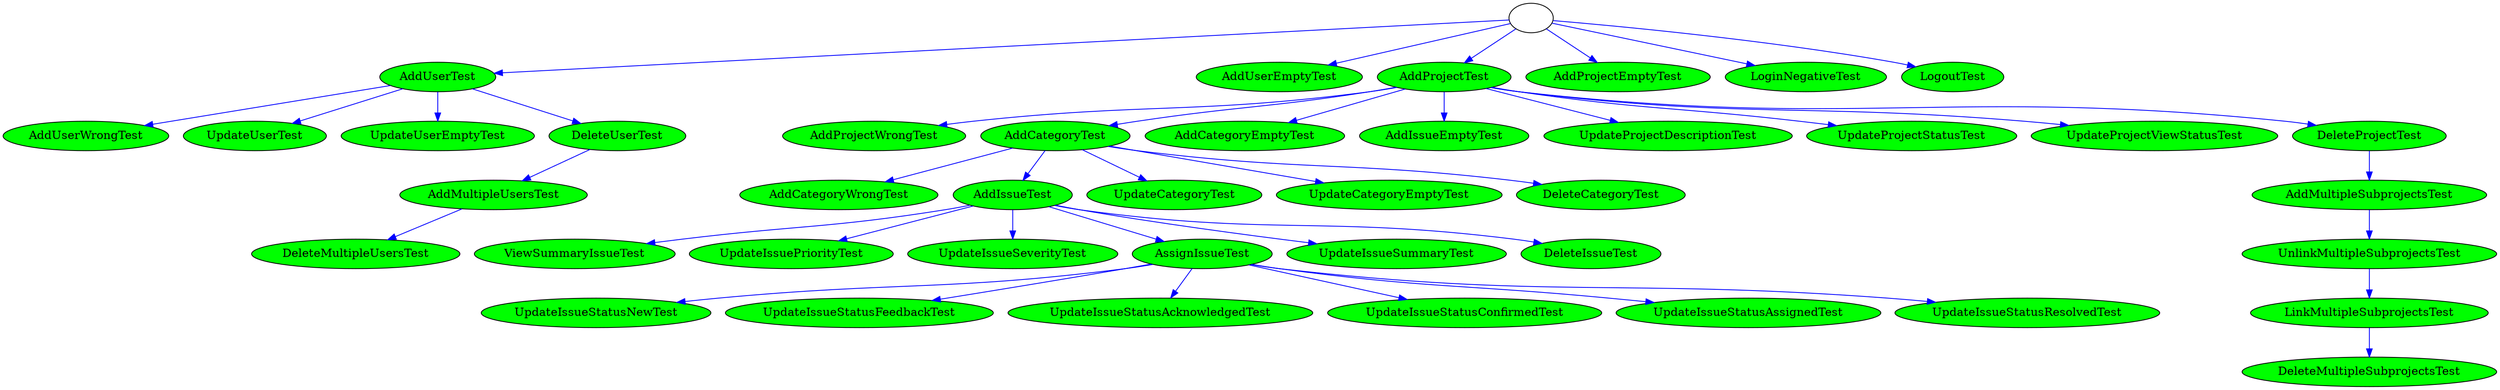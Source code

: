 strict digraph G {
root_925284253 [ label="" color = "black" ];
AddUserTest_1500687265 [ label="AddUserTest"fillcolor="green" style="filled" fontcolor="black" ];
AddUserEmptyTest_816631564 [ label="AddUserEmptyTest"fillcolor="green" style="filled" fontcolor="black" ];
AddProjectTest_1197388394 [ label="AddProjectTest"fillcolor="green" style="filled" fontcolor="black" ];
AddProjectEmptyTest_1438232987 [ label="AddProjectEmptyTest"fillcolor="green" style="filled" fontcolor="black" ];
LoginNegativeTest_308330286 [ label="LoginNegativeTest"fillcolor="green" style="filled" fontcolor="black" ];
LogoutTest_995209981 [ label="LogoutTest"fillcolor="green" style="filled" fontcolor="black" ];
AddUserWrongTest_508251021 [ label="AddUserWrongTest"fillcolor="green" style="filled" fontcolor="black" ];
UpdateUserTest_981193868 [ label="UpdateUserTest"fillcolor="green" style="filled" fontcolor="black" ];
UpdateUserEmptyTest_1166141968 [ label="UpdateUserEmptyTest"fillcolor="green" style="filled" fontcolor="black" ];
DeleteUserTest_744025993 [ label="DeleteUserTest"fillcolor="green" style="filled" fontcolor="black" ];
AddProjectWrongTest_1433151315 [ label="AddProjectWrongTest"fillcolor="green" style="filled" fontcolor="black" ];
AddCategoryTest_470310101 [ label="AddCategoryTest"fillcolor="green" style="filled" fontcolor="black" ];
AddCategoryEmptyTest_1262576930 [ label="AddCategoryEmptyTest"fillcolor="green" style="filled" fontcolor="black" ];
AddIssueEmptyTest_1483970681 [ label="AddIssueEmptyTest"fillcolor="green" style="filled" fontcolor="black" ];
UpdateProjectDescriptionTest_781508690 [ label="UpdateProjectDescriptionTest"fillcolor="green" style="filled" fontcolor="black" ];
UpdateProjectStatusTest_231020039 [ label="UpdateProjectStatusTest"fillcolor="green" style="filled" fontcolor="black" ];
UpdateProjectViewStatusTest_348409195 [ label="UpdateProjectViewStatusTest"fillcolor="green" style="filled" fontcolor="black" ];
DeleteProjectTest_880121547 [ label="DeleteProjectTest"fillcolor="green" style="filled" fontcolor="black" ];
AddMultipleUsersTest_1192431023 [ label="AddMultipleUsersTest"fillcolor="green" style="filled" fontcolor="black" ];
AddCategoryWrongTest_1582092338 [ label="AddCategoryWrongTest"fillcolor="green" style="filled" fontcolor="black" ];
AddIssueTest_1555695894 [ label="AddIssueTest"fillcolor="green" style="filled" fontcolor="black" ];
UpdateCategoryTest_623532021 [ label="UpdateCategoryTest"fillcolor="green" style="filled" fontcolor="black" ];
UpdateCategoryEmptyTest_1041529773 [ label="UpdateCategoryEmptyTest"fillcolor="green" style="filled" fontcolor="black" ];
DeleteCategoryTest_1414492627 [ label="DeleteCategoryTest"fillcolor="green" style="filled" fontcolor="black" ];
AddMultipleSubprojectsTest_1152141601 [ label="AddMultipleSubprojectsTest"fillcolor="green" style="filled" fontcolor="black" ];
DeleteMultipleUsersTest_735374742 [ label="DeleteMultipleUsersTest"fillcolor="green" style="filled" fontcolor="black" ];
ViewSummaryIssueTest_988890860 [ label="ViewSummaryIssueTest"fillcolor="green" style="filled" fontcolor="black" ];
UpdateIssuePriorityTest_196758319 [ label="UpdateIssuePriorityTest"fillcolor="green" style="filled" fontcolor="black" ];
UpdateIssueSeverityTest_667074023 [ label="UpdateIssueSeverityTest"fillcolor="green" style="filled" fontcolor="black" ];
AssignIssueTest_767919175 [ label="AssignIssueTest"fillcolor="green" style="filled" fontcolor="black" ];
UpdateIssueSummaryTest_27528311 [ label="UpdateIssueSummaryTest"fillcolor="green" style="filled" fontcolor="black" ];
DeleteIssueTest_1531284392 [ label="DeleteIssueTest"fillcolor="green" style="filled" fontcolor="black" ];
UnlinkMultipleSubprojectsTest_388451804 [ label="UnlinkMultipleSubprojectsTest"fillcolor="green" style="filled" fontcolor="black" ];
UpdateIssueStatusNewTest_703418536 [ label="UpdateIssueStatusNewTest"fillcolor="green" style="filled" fontcolor="black" ];
UpdateIssueStatusFeedbackTest_1793659792 [ label="UpdateIssueStatusFeedbackTest"fillcolor="green" style="filled" fontcolor="black" ];
UpdateIssueStatusAcknowledgedTest_1592724718 [ label="UpdateIssueStatusAcknowledgedTest"fillcolor="green" style="filled" fontcolor="black" ];
UpdateIssueStatusConfirmedTest_1093865212 [ label="UpdateIssueStatusConfirmedTest"fillcolor="green" style="filled" fontcolor="black" ];
UpdateIssueStatusAssignedTest_897217622 [ label="UpdateIssueStatusAssignedTest"fillcolor="green" style="filled" fontcolor="black" ];
UpdateIssueStatusResolvedTest_251222815 [ label="UpdateIssueStatusResolvedTest"fillcolor="green" style="filled" fontcolor="black" ];
LinkMultipleSubprojectsTest_663506751 [ label="LinkMultipleSubprojectsTest"fillcolor="green" style="filled" fontcolor="black" ];
DeleteMultipleSubprojectsTest_340019224 [ label="DeleteMultipleSubprojectsTest"fillcolor="green" style="filled" fontcolor="black" ];
  root_925284253 -> AddUserTest_1500687265 [ label="" color="blue" ];
  root_925284253 -> AddUserEmptyTest_816631564 [ label="" color="blue" ];
  root_925284253 -> AddProjectTest_1197388394 [ label="" color="blue" ];
  root_925284253 -> AddProjectEmptyTest_1438232987 [ label="" color="blue" ];
  root_925284253 -> LoginNegativeTest_308330286 [ label="" color="blue" ];
  root_925284253 -> LogoutTest_995209981 [ label="" color="blue" ];
  AddUserTest_1500687265 -> AddUserWrongTest_508251021 [ label="" color="blue" ];
  AddUserTest_1500687265 -> UpdateUserTest_981193868 [ label="" color="blue" ];
  AddUserTest_1500687265 -> UpdateUserEmptyTest_1166141968 [ label="" color="blue" ];
  AddUserTest_1500687265 -> DeleteUserTest_744025993 [ label="" color="blue" ];
  AddProjectTest_1197388394 -> AddProjectWrongTest_1433151315 [ label="" color="blue" ];
  AddProjectTest_1197388394 -> AddCategoryTest_470310101 [ label="" color="blue" ];
  AddProjectTest_1197388394 -> AddCategoryEmptyTest_1262576930 [ label="" color="blue" ];
  AddProjectTest_1197388394 -> AddIssueEmptyTest_1483970681 [ label="" color="blue" ];
  AddProjectTest_1197388394 -> UpdateProjectDescriptionTest_781508690 [ label="" color="blue" ];
  AddProjectTest_1197388394 -> UpdateProjectStatusTest_231020039 [ label="" color="blue" ];
  AddProjectTest_1197388394 -> UpdateProjectViewStatusTest_348409195 [ label="" color="blue" ];
  AddProjectTest_1197388394 -> DeleteProjectTest_880121547 [ label="" color="blue" ];
  DeleteUserTest_744025993 -> AddMultipleUsersTest_1192431023 [ label="" color="blue" ];
  AddCategoryTest_470310101 -> AddCategoryWrongTest_1582092338 [ label="" color="blue" ];
  AddCategoryTest_470310101 -> AddIssueTest_1555695894 [ label="" color="blue" ];
  AddCategoryTest_470310101 -> UpdateCategoryTest_623532021 [ label="" color="blue" ];
  AddCategoryTest_470310101 -> UpdateCategoryEmptyTest_1041529773 [ label="" color="blue" ];
  AddCategoryTest_470310101 -> DeleteCategoryTest_1414492627 [ label="" color="blue" ];
  DeleteProjectTest_880121547 -> AddMultipleSubprojectsTest_1152141601 [ label="" color="blue" ];
  AddMultipleUsersTest_1192431023 -> DeleteMultipleUsersTest_735374742 [ label="" color="blue" ];
  AddIssueTest_1555695894 -> ViewSummaryIssueTest_988890860 [ label="" color="blue" ];
  AddIssueTest_1555695894 -> UpdateIssuePriorityTest_196758319 [ label="" color="blue" ];
  AddIssueTest_1555695894 -> UpdateIssueSeverityTest_667074023 [ label="" color="blue" ];
  AddIssueTest_1555695894 -> AssignIssueTest_767919175 [ label="" color="blue" ];
  AddIssueTest_1555695894 -> UpdateIssueSummaryTest_27528311 [ label="" color="blue" ];
  AddIssueTest_1555695894 -> DeleteIssueTest_1531284392 [ label="" color="blue" ];
  AddMultipleSubprojectsTest_1152141601 -> UnlinkMultipleSubprojectsTest_388451804 [ label="" color="blue" ];
  AssignIssueTest_767919175 -> UpdateIssueStatusNewTest_703418536 [ label="" color="blue" ];
  AssignIssueTest_767919175 -> UpdateIssueStatusFeedbackTest_1793659792 [ label="" color="blue" ];
  AssignIssueTest_767919175 -> UpdateIssueStatusAcknowledgedTest_1592724718 [ label="" color="blue" ];
  AssignIssueTest_767919175 -> UpdateIssueStatusConfirmedTest_1093865212 [ label="" color="blue" ];
  AssignIssueTest_767919175 -> UpdateIssueStatusAssignedTest_897217622 [ label="" color="blue" ];
  AssignIssueTest_767919175 -> UpdateIssueStatusResolvedTest_251222815 [ label="" color="blue" ];
  UnlinkMultipleSubprojectsTest_388451804 -> LinkMultipleSubprojectsTest_663506751 [ label="" color="blue" ];
  LinkMultipleSubprojectsTest_663506751 -> DeleteMultipleSubprojectsTest_340019224 [ label="" color="blue" ];
}
